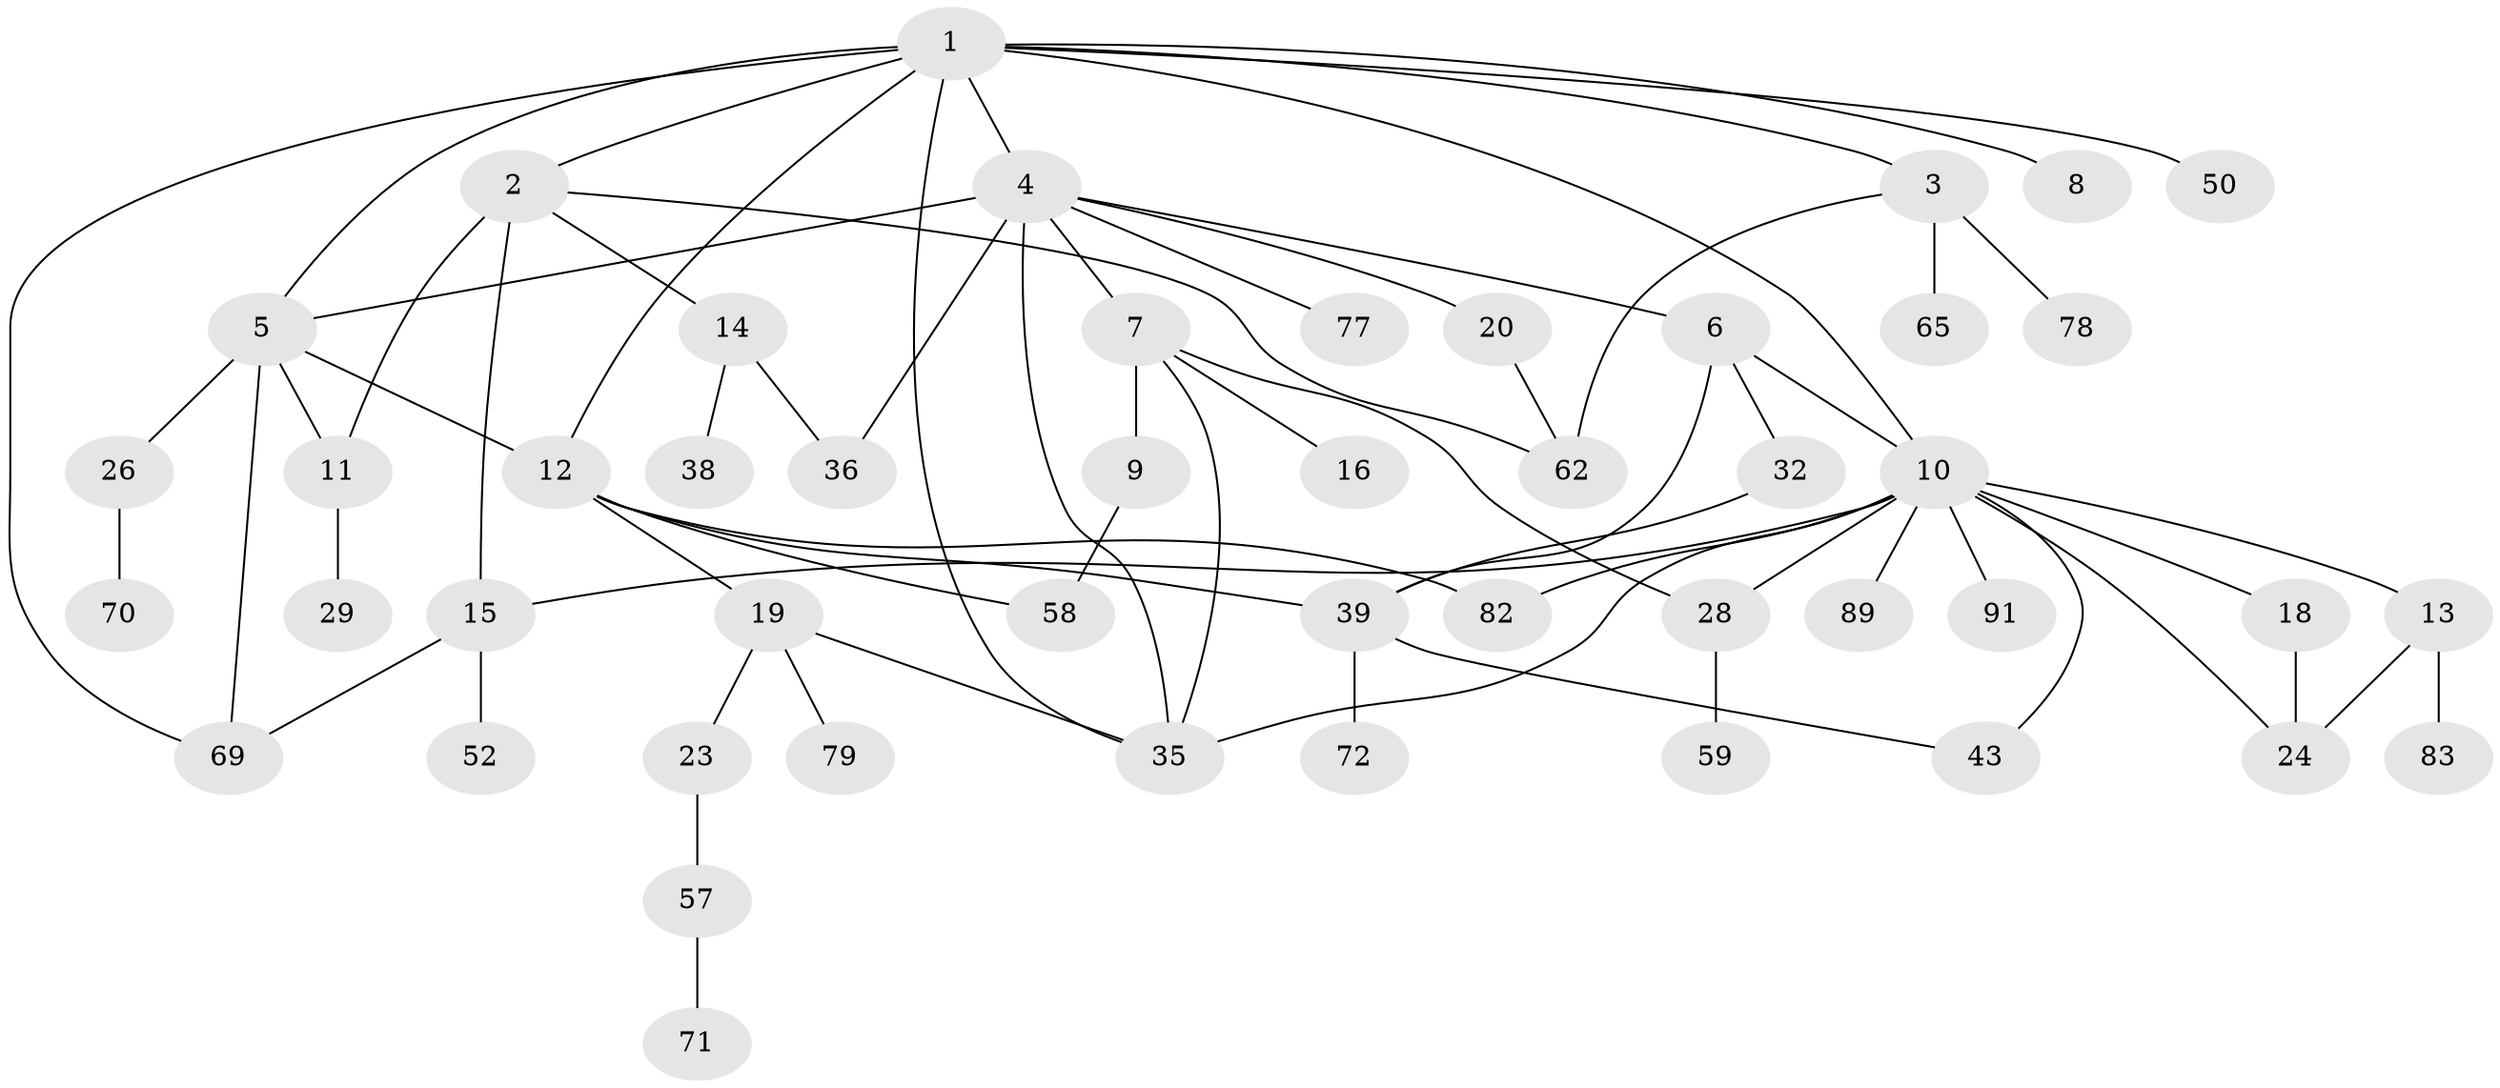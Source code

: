 // original degree distribution, {10: 0.010416666666666666, 5: 0.041666666666666664, 2: 0.3229166666666667, 9: 0.010416666666666666, 4: 0.10416666666666667, 1: 0.3020833333333333, 6: 0.020833333333333332, 7: 0.010416666666666666, 3: 0.17708333333333334}
// Generated by graph-tools (version 1.1) at 2025/13/03/09/25 04:13:36]
// undirected, 48 vertices, 69 edges
graph export_dot {
graph [start="1"]
  node [color=gray90,style=filled];
  1;
  2;
  3 [super="+56"];
  4 [super="+48+21+60"];
  5 [super="+61+80+45"];
  6 [super="+63"];
  7 [super="+46"];
  8;
  9;
  10 [super="+30+22"];
  11 [super="+49"];
  12 [super="+25"];
  13 [super="+17"];
  14 [super="+40"];
  15 [super="+31+51"];
  16;
  18;
  19 [super="+55+92"];
  20 [super="+86+87+34"];
  23;
  24 [super="+27+88"];
  26 [super="+67+84"];
  28 [super="+37"];
  29;
  32 [super="+33"];
  35 [super="+54+47"];
  36 [super="+81"];
  38;
  39 [super="+44"];
  43 [super="+53"];
  50 [super="+76"];
  52;
  57;
  58;
  59;
  62;
  65;
  69;
  70 [super="+90+75"];
  71;
  72;
  77;
  78;
  79;
  82;
  83;
  89;
  91;
  1 -- 2;
  1 -- 3;
  1 -- 4;
  1 -- 5;
  1 -- 8;
  1 -- 12;
  1 -- 50;
  1 -- 69;
  1 -- 35;
  1 -- 10;
  2 -- 11;
  2 -- 14;
  2 -- 15;
  2 -- 62;
  3 -- 65;
  3 -- 62;
  3 -- 78;
  4 -- 6;
  4 -- 7;
  4 -- 20;
  4 -- 35;
  4 -- 5;
  4 -- 36 [weight=2];
  4 -- 77;
  5 -- 26;
  5 -- 11;
  5 -- 69;
  5 -- 12;
  6 -- 10;
  6 -- 32;
  6 -- 39;
  7 -- 9;
  7 -- 16;
  7 -- 35;
  7 -- 28;
  9 -- 58;
  10 -- 13;
  10 -- 18;
  10 -- 28 [weight=2];
  10 -- 89;
  10 -- 91;
  10 -- 43;
  10 -- 15;
  10 -- 82;
  10 -- 35;
  10 -- 24;
  11 -- 29;
  12 -- 19;
  12 -- 58;
  12 -- 82;
  12 -- 39;
  13 -- 83;
  13 -- 24;
  14 -- 36;
  14 -- 38;
  15 -- 52;
  15 -- 69;
  18 -- 24;
  19 -- 23;
  19 -- 79;
  19 -- 35;
  20 -- 62;
  23 -- 57;
  26 -- 70 [weight=2];
  28 -- 59;
  32 -- 39;
  39 -- 72;
  39 -- 43;
  57 -- 71;
}
